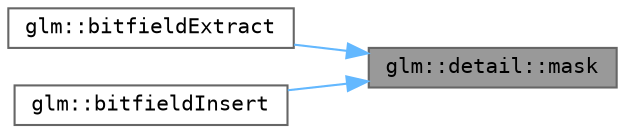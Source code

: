 digraph "glm::detail::mask"
{
 // LATEX_PDF_SIZE
  bgcolor="transparent";
  edge [fontname=Terminal,fontsize=10,labelfontname=Helvetica,labelfontsize=10];
  node [fontname=Terminal,fontsize=10,shape=box,height=0.2,width=0.4];
  rankdir="RL";
  Node1 [label="glm::detail::mask",height=0.2,width=0.4,color="gray40", fillcolor="grey60", style="filled", fontcolor="black",tooltip=" "];
  Node1 -> Node2 [dir="back",color="steelblue1",style="solid"];
  Node2 [label="glm::bitfieldExtract",height=0.2,width=0.4,color="grey40", fillcolor="white", style="filled",URL="$group__core__func__integer.html#ga962cf1ace50c35be9366bbe44eeb712a",tooltip=" "];
  Node1 -> Node3 [dir="back",color="steelblue1",style="solid"];
  Node3 [label="glm::bitfieldInsert",height=0.2,width=0.4,color="grey40", fillcolor="white", style="filled",URL="$group__core__func__integer.html#gaf4333bc422e66cfddb3cdf33102ff41b",tooltip=" "];
}
